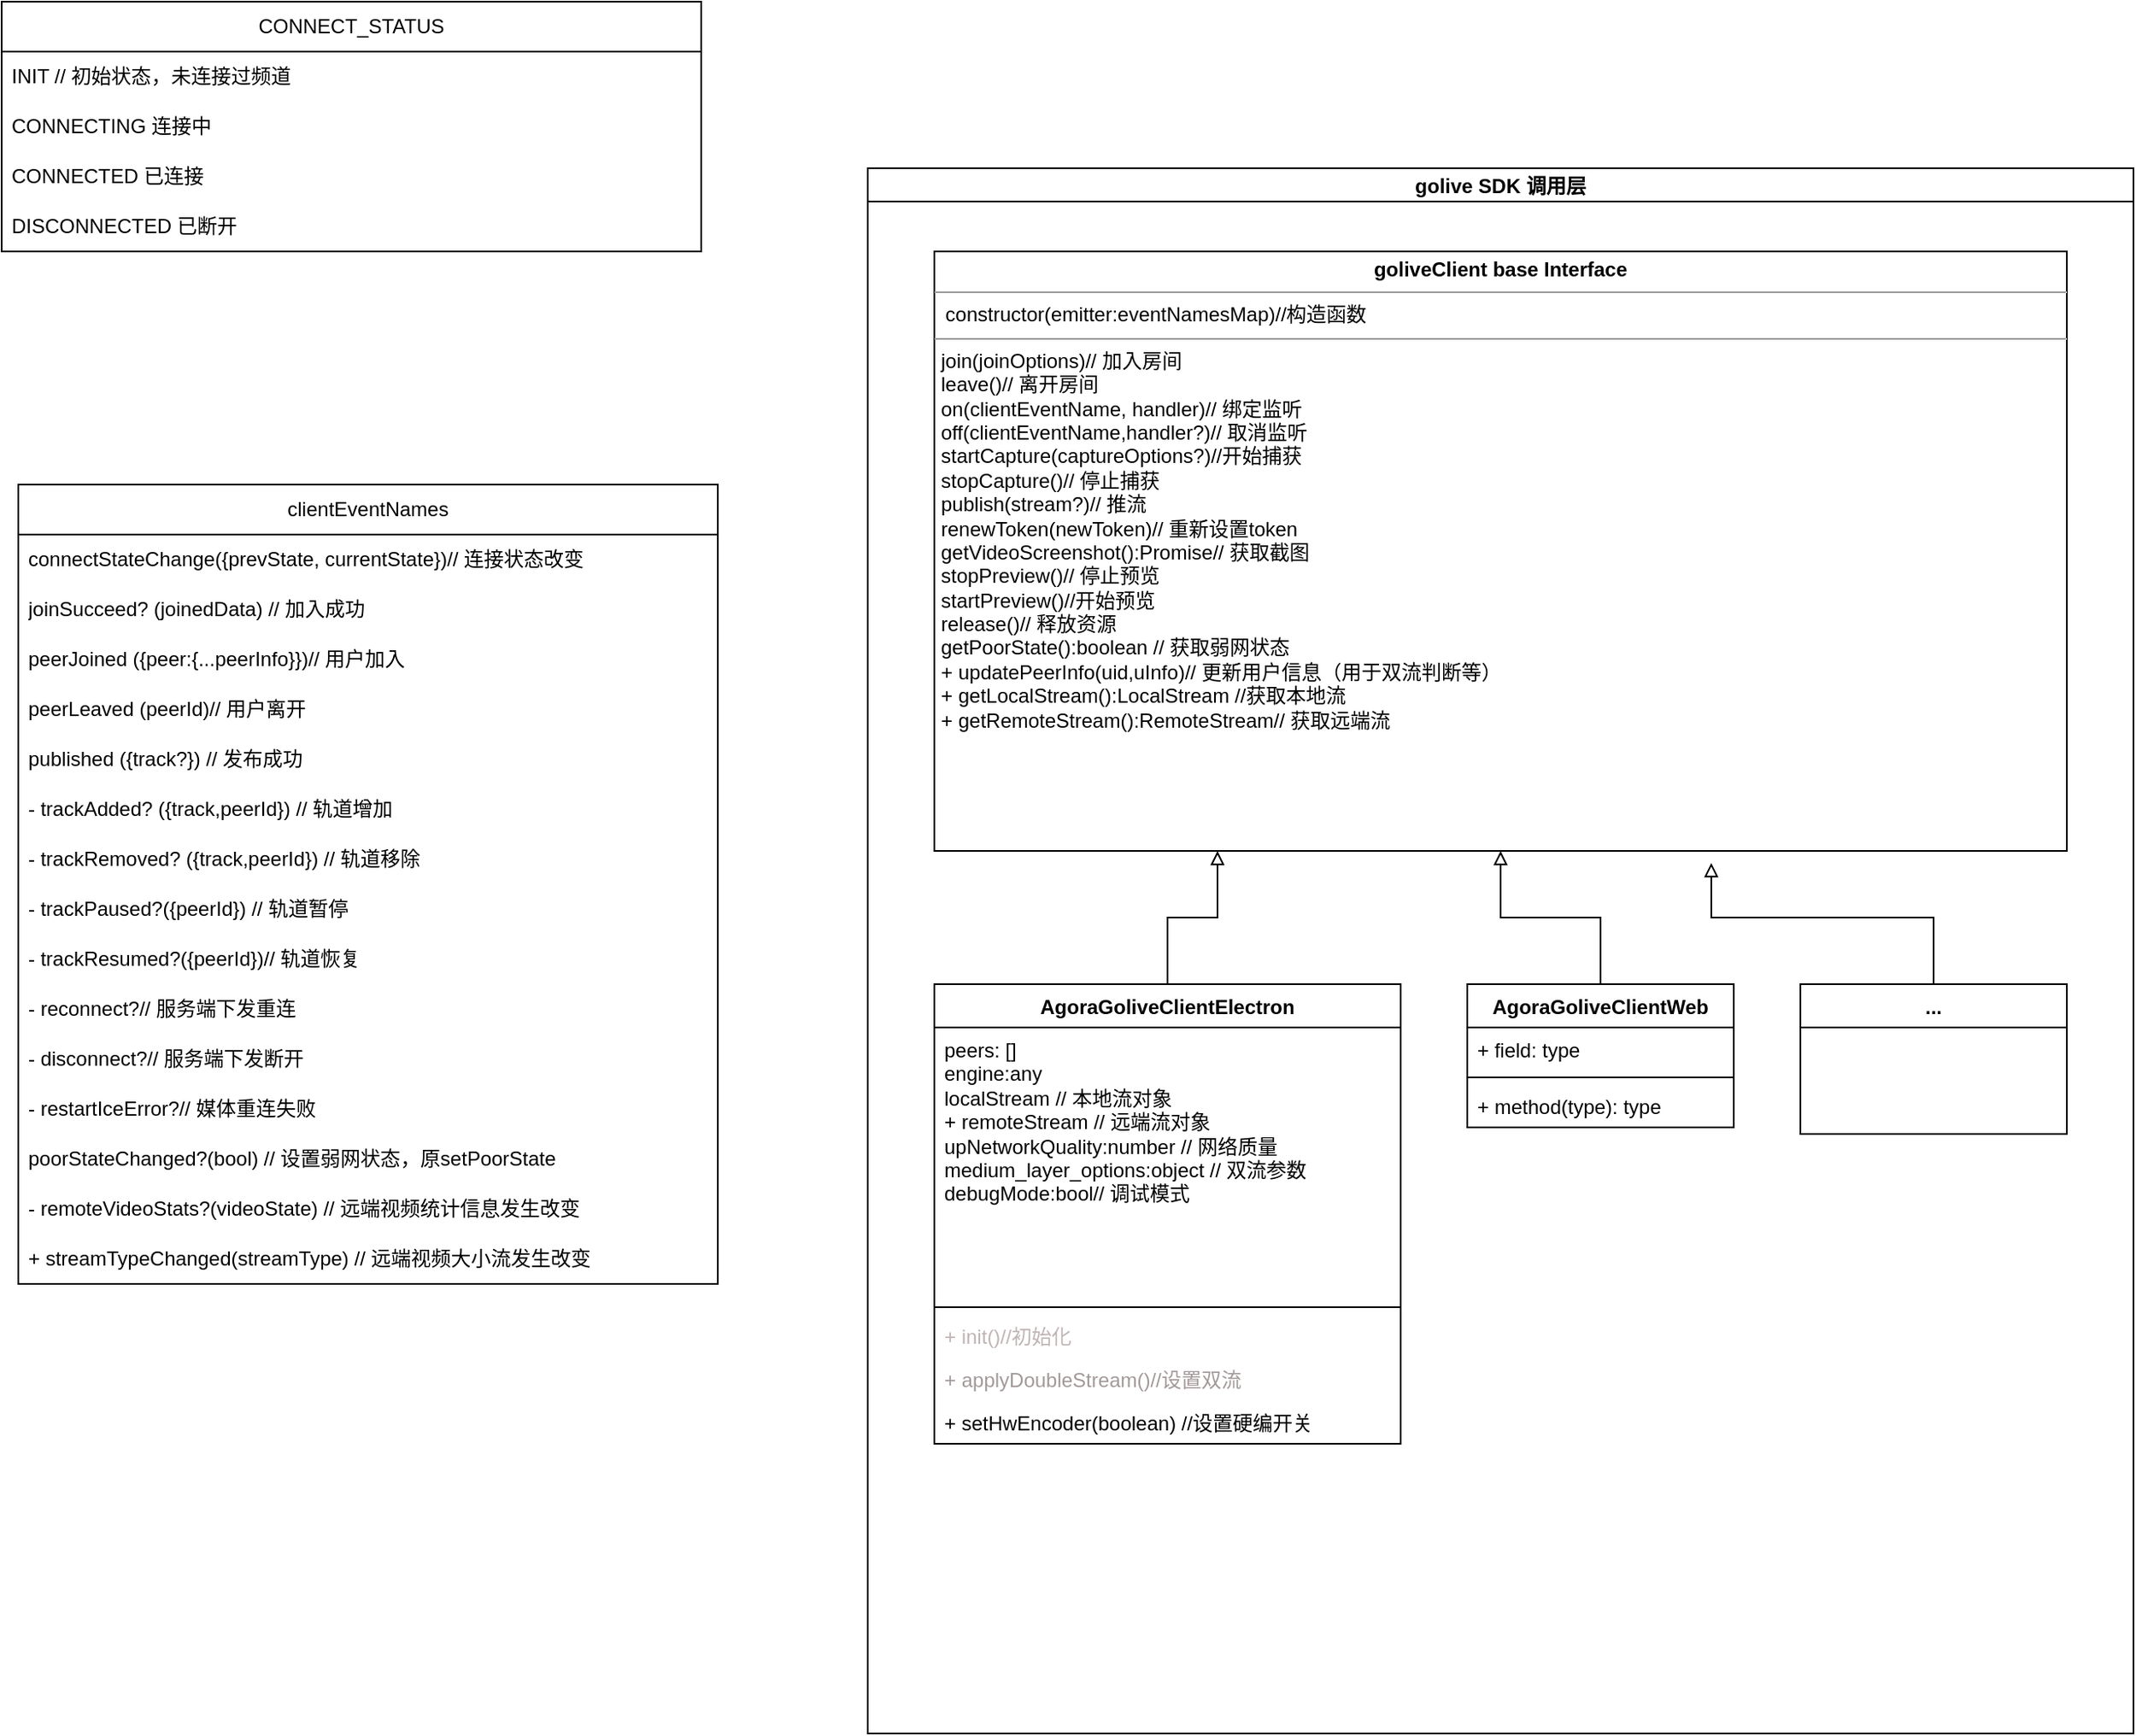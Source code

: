 <mxfile version="22.1.18" type="github">
  <diagram id="C5RBs43oDa-KdzZeNtuy" name="Page-1">
    <mxGraphModel dx="1050" dy="530" grid="1" gridSize="10" guides="1" tooltips="1" connect="1" arrows="1" fold="1" page="1" pageScale="1" pageWidth="827" pageHeight="1169" math="0" shadow="0">
      <root>
        <mxCell id="WIyWlLk6GJQsqaUBKTNV-0" />
        <mxCell id="WIyWlLk6GJQsqaUBKTNV-1" parent="WIyWlLk6GJQsqaUBKTNV-0" />
        <mxCell id="pRe1ASIrNN6ZLIfWkAg_-0" value="golive SDK 调用层" style="swimlane;startSize=20;horizontal=1;containerType=tree;" parent="WIyWlLk6GJQsqaUBKTNV-1" vertex="1">
          <mxGeometry x="560" y="910" width="760" height="940" as="geometry" />
        </mxCell>
        <mxCell id="pRe1ASIrNN6ZLIfWkAg_-1" value="&lt;p style=&quot;margin:0px;margin-top:4px;text-align:center;&quot;&gt;&lt;b&gt;goliveClient base Interface&lt;/b&gt;&lt;/p&gt;&lt;hr size=&quot;1&quot;&gt;&lt;p style=&quot;margin:0px;margin-left:4px;&quot;&gt;&lt;/p&gt;&amp;nbsp; constructor(emitter:eventNamesMap)//构造函数&lt;hr size=&quot;1&quot;&gt;&lt;p style=&quot;margin:0px;margin-left:4px;&quot;&gt;join(joinOptions)// 加入房间&lt;br&gt;leave()// 离开房间&lt;/p&gt;&lt;p style=&quot;margin:0px;margin-left:4px;&quot;&gt;on(clientEventName, handler)// 绑定监听&lt;/p&gt;&lt;p style=&quot;margin:0px;margin-left:4px;&quot;&gt;off(clientEventName,handler?)// 取消监听&lt;/p&gt;&lt;p style=&quot;margin:0px;margin-left:4px;&quot;&gt;startCapture(captureOptions?)//开始捕获&lt;/p&gt;&lt;p style=&quot;margin:0px;margin-left:4px;&quot;&gt;stopCapture()// 停止捕获&lt;/p&gt;&lt;p style=&quot;margin:0px;margin-left:4px;&quot;&gt;publish(stream?)// 推流&lt;/p&gt;&lt;p style=&quot;margin:0px;margin-left:4px;&quot;&gt;renewToken(newToken)// 重新设置token&lt;/p&gt;&lt;p style=&quot;margin:0px;margin-left:4px;&quot;&gt;getVideoScreenshot():Promise// 获取截图&lt;/p&gt;&lt;p style=&quot;margin:0px;margin-left:4px;&quot;&gt;stopPreview()// 停止预览&lt;/p&gt;&lt;p style=&quot;margin:0px;margin-left:4px;&quot;&gt;startPreview()//开始预览&lt;/p&gt;&lt;p style=&quot;margin:0px;margin-left:4px;&quot;&gt;release()// 释放资源&lt;/p&gt;&lt;p style=&quot;margin:0px;margin-left:4px;&quot;&gt;getPoorState():boolean // 获取弱网状态&lt;br&gt;&lt;/p&gt;&lt;p style=&quot;margin:0px;margin-left:4px;&quot;&gt;+ updatePeerInfo(uid,uInfo)// 更新用户信息（用于双流判断等）&lt;/p&gt;&lt;p style=&quot;margin:0px;margin-left:4px;&quot;&gt;+ getLocalStream():LocalStream //获取本地流&lt;/p&gt;&lt;p style=&quot;margin:0px;margin-left:4px;&quot;&gt;+ getRemoteStream():RemoteStream// 获取远端流&lt;/p&gt;" style="verticalAlign=top;align=left;overflow=fill;fontSize=12;fontFamily=Helvetica;html=1;whiteSpace=wrap;" parent="pRe1ASIrNN6ZLIfWkAg_-0" vertex="1">
          <mxGeometry x="40" y="50" width="680" height="360" as="geometry" />
        </mxCell>
        <mxCell id="pRe1ASIrNN6ZLIfWkAg_-2" style="edgeStyle=orthogonalEdgeStyle;rounded=0;orthogonalLoop=1;jettySize=auto;html=1;exitX=0.5;exitY=0;exitDx=0;exitDy=0;entryX=0.25;entryY=1;entryDx=0;entryDy=0;endArrow=block;endFill=0;" parent="pRe1ASIrNN6ZLIfWkAg_-0" source="pRe1ASIrNN6ZLIfWkAg_-3" target="pRe1ASIrNN6ZLIfWkAg_-1" edge="1">
          <mxGeometry relative="1" as="geometry" />
        </mxCell>
        <mxCell id="pRe1ASIrNN6ZLIfWkAg_-3" value="AgoraGoliveClientElectron" style="swimlane;fontStyle=1;align=center;verticalAlign=top;childLayout=stackLayout;horizontal=1;startSize=26;horizontalStack=0;resizeParent=1;resizeParentMax=0;resizeLast=0;collapsible=1;marginBottom=0;whiteSpace=wrap;html=1;" parent="pRe1ASIrNN6ZLIfWkAg_-0" vertex="1">
          <mxGeometry x="40" y="490" width="280" height="276" as="geometry">
            <mxRectangle x="70" y="307" width="160" height="30" as="alternateBounds" />
          </mxGeometry>
        </mxCell>
        <mxCell id="pRe1ASIrNN6ZLIfWkAg_-4" value="peers: []&lt;br&gt;engine:any&lt;br&gt;localStream // 本地流对象&lt;br&gt;+ remoteStream // 远端流对象&lt;br&gt;upNetworkQuality:number // 网络质量&lt;br&gt;medium_layer_options:object // 双流参数&lt;br&gt;debugMode:bool// 调试模式" style="text;strokeColor=none;fillColor=none;align=left;verticalAlign=top;spacingLeft=4;spacingRight=4;overflow=hidden;rotatable=0;points=[[0,0.5],[1,0.5]];portConstraint=eastwest;whiteSpace=wrap;html=1;" parent="pRe1ASIrNN6ZLIfWkAg_-3" vertex="1">
          <mxGeometry y="26" width="280" height="164" as="geometry" />
        </mxCell>
        <mxCell id="pRe1ASIrNN6ZLIfWkAg_-5" value="" style="line;strokeWidth=1;fillColor=none;align=left;verticalAlign=middle;spacingTop=-1;spacingLeft=3;spacingRight=3;rotatable=0;labelPosition=right;points=[];portConstraint=eastwest;strokeColor=inherit;" parent="pRe1ASIrNN6ZLIfWkAg_-3" vertex="1">
          <mxGeometry y="190" width="280" height="8" as="geometry" />
        </mxCell>
        <mxCell id="pRe1ASIrNN6ZLIfWkAg_-18" value="&lt;font color=&quot;#c0b4b4&quot;&gt;+ init&lt;span style=&quot;background-color: initial;&quot;&gt;()//初始化&lt;/span&gt;&lt;/font&gt;" style="text;strokeColor=none;fillColor=none;align=left;verticalAlign=top;spacingLeft=4;spacingRight=4;overflow=hidden;rotatable=0;points=[[0,0.5],[1,0.5]];portConstraint=eastwest;whiteSpace=wrap;html=1;" parent="pRe1ASIrNN6ZLIfWkAg_-3" vertex="1">
          <mxGeometry y="198" width="280" height="26" as="geometry" />
        </mxCell>
        <mxCell id="pRe1ASIrNN6ZLIfWkAg_-6" value="&lt;font color=&quot;#a39999&quot;&gt;+&amp;nbsp;applyDoubleStream()//设置双流&lt;/font&gt;" style="text;strokeColor=none;fillColor=none;align=left;verticalAlign=top;spacingLeft=4;spacingRight=4;overflow=hidden;rotatable=0;points=[[0,0.5],[1,0.5]];portConstraint=eastwest;whiteSpace=wrap;html=1;" parent="pRe1ASIrNN6ZLIfWkAg_-3" vertex="1">
          <mxGeometry y="224" width="280" height="26" as="geometry" />
        </mxCell>
        <mxCell id="pRe1ASIrNN6ZLIfWkAg_-19" value="+&amp;nbsp;setHwEncoder(boolean) //设置硬编开关" style="text;strokeColor=none;fillColor=none;align=left;verticalAlign=top;spacingLeft=4;spacingRight=4;overflow=hidden;rotatable=0;points=[[0,0.5],[1,0.5]];portConstraint=eastwest;whiteSpace=wrap;html=1;" parent="pRe1ASIrNN6ZLIfWkAg_-3" vertex="1">
          <mxGeometry y="250" width="280" height="26" as="geometry" />
        </mxCell>
        <mxCell id="pRe1ASIrNN6ZLIfWkAg_-7" style="edgeStyle=orthogonalEdgeStyle;rounded=0;orthogonalLoop=1;jettySize=auto;html=1;exitX=0.5;exitY=0;exitDx=0;exitDy=0;entryX=0.5;entryY=1;entryDx=0;entryDy=0;strokeWidth=1;endArrow=block;endFill=0;" parent="pRe1ASIrNN6ZLIfWkAg_-0" source="pRe1ASIrNN6ZLIfWkAg_-8" target="pRe1ASIrNN6ZLIfWkAg_-1" edge="1">
          <mxGeometry relative="1" as="geometry" />
        </mxCell>
        <mxCell id="pRe1ASIrNN6ZLIfWkAg_-8" value="AgoraGoliveClientWeb" style="swimlane;fontStyle=1;align=center;verticalAlign=top;childLayout=stackLayout;horizontal=1;startSize=26;horizontalStack=0;resizeParent=1;resizeParentMax=0;resizeLast=0;collapsible=1;marginBottom=0;whiteSpace=wrap;html=1;" parent="pRe1ASIrNN6ZLIfWkAg_-0" vertex="1">
          <mxGeometry x="360" y="490" width="160" height="86" as="geometry" />
        </mxCell>
        <mxCell id="pRe1ASIrNN6ZLIfWkAg_-9" value="+ field: type" style="text;strokeColor=none;fillColor=none;align=left;verticalAlign=top;spacingLeft=4;spacingRight=4;overflow=hidden;rotatable=0;points=[[0,0.5],[1,0.5]];portConstraint=eastwest;whiteSpace=wrap;html=1;" parent="pRe1ASIrNN6ZLIfWkAg_-8" vertex="1">
          <mxGeometry y="26" width="160" height="26" as="geometry" />
        </mxCell>
        <mxCell id="pRe1ASIrNN6ZLIfWkAg_-10" value="" style="line;strokeWidth=1;fillColor=none;align=left;verticalAlign=middle;spacingTop=-1;spacingLeft=3;spacingRight=3;rotatable=0;labelPosition=right;points=[];portConstraint=eastwest;strokeColor=inherit;" parent="pRe1ASIrNN6ZLIfWkAg_-8" vertex="1">
          <mxGeometry y="52" width="160" height="8" as="geometry" />
        </mxCell>
        <mxCell id="pRe1ASIrNN6ZLIfWkAg_-11" value="+ method(type): type" style="text;strokeColor=none;fillColor=none;align=left;verticalAlign=top;spacingLeft=4;spacingRight=4;overflow=hidden;rotatable=0;points=[[0,0.5],[1,0.5]];portConstraint=eastwest;whiteSpace=wrap;html=1;" parent="pRe1ASIrNN6ZLIfWkAg_-8" vertex="1">
          <mxGeometry y="60" width="160" height="26" as="geometry" />
        </mxCell>
        <mxCell id="pRe1ASIrNN6ZLIfWkAg_-12" value="..." style="swimlane;fontStyle=1;align=center;verticalAlign=top;childLayout=stackLayout;horizontal=1;startSize=26;horizontalStack=0;resizeParent=1;resizeParentMax=0;resizeLast=0;collapsible=1;marginBottom=0;whiteSpace=wrap;html=1;strokeColor=default;" parent="pRe1ASIrNN6ZLIfWkAg_-0" vertex="1">
          <mxGeometry x="560" y="490" width="160" height="90" as="geometry" />
        </mxCell>
        <mxCell id="pRe1ASIrNN6ZLIfWkAg_-13" style="edgeStyle=orthogonalEdgeStyle;rounded=0;orthogonalLoop=1;jettySize=auto;html=1;exitX=0.5;exitY=0;exitDx=0;exitDy=0;entryX=0.686;entryY=1.02;entryDx=0;entryDy=0;entryPerimeter=0;endArrow=block;endFill=0;" parent="pRe1ASIrNN6ZLIfWkAg_-0" source="pRe1ASIrNN6ZLIfWkAg_-12" target="pRe1ASIrNN6ZLIfWkAg_-1" edge="1">
          <mxGeometry relative="1" as="geometry" />
        </mxCell>
        <mxCell id="pRe1ASIrNN6ZLIfWkAg_-20" value="clientEventNames" style="swimlane;fontStyle=0;childLayout=stackLayout;horizontal=1;startSize=30;horizontalStack=0;resizeParent=1;resizeParentMax=0;resizeLast=0;collapsible=1;marginBottom=0;whiteSpace=wrap;html=1;" parent="WIyWlLk6GJQsqaUBKTNV-1" vertex="1">
          <mxGeometry x="50" y="1100" width="420" height="480" as="geometry" />
        </mxCell>
        <mxCell id="pRe1ASIrNN6ZLIfWkAg_-21" value="connectStateChange({prevState, currentState&lt;span style=&quot;background-color: initial;&quot;&gt;})// 连接状态改变&lt;/span&gt;" style="text;strokeColor=none;fillColor=none;align=left;verticalAlign=middle;spacingLeft=4;spacingRight=4;overflow=hidden;points=[[0,0.5],[1,0.5]];portConstraint=eastwest;rotatable=0;whiteSpace=wrap;html=1;" parent="pRe1ASIrNN6ZLIfWkAg_-20" vertex="1">
          <mxGeometry y="30" width="420" height="30" as="geometry" />
        </mxCell>
        <mxCell id="pRe1ASIrNN6ZLIfWkAg_-22" value="joinSucceed? (joinedData) // 加入成功" style="text;strokeColor=none;fillColor=none;align=left;verticalAlign=middle;spacingLeft=4;spacingRight=4;overflow=hidden;points=[[0,0.5],[1,0.5]];portConstraint=eastwest;rotatable=0;whiteSpace=wrap;html=1;" parent="pRe1ASIrNN6ZLIfWkAg_-20" vertex="1">
          <mxGeometry y="60" width="420" height="30" as="geometry" />
        </mxCell>
        <mxCell id="pRe1ASIrNN6ZLIfWkAg_-23" value="peerJoined ({peer:{...peerInfo}})// 用户加入" style="text;strokeColor=none;fillColor=none;align=left;verticalAlign=middle;spacingLeft=4;spacingRight=4;overflow=hidden;points=[[0,0.5],[1,0.5]];portConstraint=eastwest;rotatable=0;whiteSpace=wrap;html=1;" parent="pRe1ASIrNN6ZLIfWkAg_-20" vertex="1">
          <mxGeometry y="90" width="420" height="30" as="geometry" />
        </mxCell>
        <mxCell id="pRe1ASIrNN6ZLIfWkAg_-29" value="peerLeaved (peerId)// 用户离开" style="text;strokeColor=none;fillColor=none;align=left;verticalAlign=middle;spacingLeft=4;spacingRight=4;overflow=hidden;points=[[0,0.5],[1,0.5]];portConstraint=eastwest;rotatable=0;whiteSpace=wrap;html=1;" parent="pRe1ASIrNN6ZLIfWkAg_-20" vertex="1">
          <mxGeometry y="120" width="420" height="30" as="geometry" />
        </mxCell>
        <mxCell id="pRe1ASIrNN6ZLIfWkAg_-24" value="published ({track?}) // 发布成功" style="text;strokeColor=none;fillColor=none;align=left;verticalAlign=middle;spacingLeft=4;spacingRight=4;overflow=hidden;points=[[0,0.5],[1,0.5]];portConstraint=eastwest;rotatable=0;whiteSpace=wrap;html=1;" parent="pRe1ASIrNN6ZLIfWkAg_-20" vertex="1">
          <mxGeometry y="150" width="420" height="30" as="geometry" />
        </mxCell>
        <mxCell id="pRe1ASIrNN6ZLIfWkAg_-28" value="- trackAdded? ({track,peerId}) // 轨道增加" style="text;strokeColor=none;fillColor=none;align=left;verticalAlign=middle;spacingLeft=4;spacingRight=4;overflow=hidden;points=[[0,0.5],[1,0.5]];portConstraint=eastwest;rotatable=0;whiteSpace=wrap;html=1;" parent="pRe1ASIrNN6ZLIfWkAg_-20" vertex="1">
          <mxGeometry y="180" width="420" height="30" as="geometry" />
        </mxCell>
        <mxCell id="pRe1ASIrNN6ZLIfWkAg_-25" value="- trackRemoved? ({track,peerId}) // 轨道移除" style="text;strokeColor=none;fillColor=none;align=left;verticalAlign=middle;spacingLeft=4;spacingRight=4;overflow=hidden;points=[[0,0.5],[1,0.5]];portConstraint=eastwest;rotatable=0;whiteSpace=wrap;html=1;" parent="pRe1ASIrNN6ZLIfWkAg_-20" vertex="1">
          <mxGeometry y="210" width="420" height="30" as="geometry" />
        </mxCell>
        <mxCell id="pRe1ASIrNN6ZLIfWkAg_-27" value="- trackPaused?({peerId}) // 轨道暂停" style="text;strokeColor=none;fillColor=none;align=left;verticalAlign=middle;spacingLeft=4;spacingRight=4;overflow=hidden;points=[[0,0.5],[1,0.5]];portConstraint=eastwest;rotatable=0;whiteSpace=wrap;html=1;" parent="pRe1ASIrNN6ZLIfWkAg_-20" vertex="1">
          <mxGeometry y="240" width="420" height="30" as="geometry" />
        </mxCell>
        <mxCell id="pRe1ASIrNN6ZLIfWkAg_-26" value="- trackResumed?({peerId})// 轨道恢复" style="text;strokeColor=none;fillColor=none;align=left;verticalAlign=middle;spacingLeft=4;spacingRight=4;overflow=hidden;points=[[0,0.5],[1,0.5]];portConstraint=eastwest;rotatable=0;whiteSpace=wrap;html=1;" parent="pRe1ASIrNN6ZLIfWkAg_-20" vertex="1">
          <mxGeometry y="270" width="420" height="30" as="geometry" />
        </mxCell>
        <mxCell id="pRe1ASIrNN6ZLIfWkAg_-44" value="- reconnect?// 服务端下发重连" style="text;strokeColor=none;fillColor=none;align=left;verticalAlign=middle;spacingLeft=4;spacingRight=4;overflow=hidden;points=[[0,0.5],[1,0.5]];portConstraint=eastwest;rotatable=0;whiteSpace=wrap;html=1;" parent="pRe1ASIrNN6ZLIfWkAg_-20" vertex="1">
          <mxGeometry y="300" width="420" height="30" as="geometry" />
        </mxCell>
        <mxCell id="pRe1ASIrNN6ZLIfWkAg_-30" value="- disconnect?// 服务端下发断开" style="text;strokeColor=none;fillColor=none;align=left;verticalAlign=middle;spacingLeft=4;spacingRight=4;overflow=hidden;points=[[0,0.5],[1,0.5]];portConstraint=eastwest;rotatable=0;whiteSpace=wrap;html=1;" parent="pRe1ASIrNN6ZLIfWkAg_-20" vertex="1">
          <mxGeometry y="330" width="420" height="30" as="geometry" />
        </mxCell>
        <mxCell id="pRe1ASIrNN6ZLIfWkAg_-43" value="- restartIceError?// 媒体重连失败" style="text;strokeColor=none;fillColor=none;align=left;verticalAlign=middle;spacingLeft=4;spacingRight=4;overflow=hidden;points=[[0,0.5],[1,0.5]];portConstraint=eastwest;rotatable=0;whiteSpace=wrap;html=1;" parent="pRe1ASIrNN6ZLIfWkAg_-20" vertex="1">
          <mxGeometry y="360" width="420" height="30" as="geometry" />
        </mxCell>
        <mxCell id="BGoqOCC51lGEYGqtlW3F-2" value="poorStateChanged?(bool) // 设置弱网状态，原setPoorState" style="text;strokeColor=none;fillColor=none;align=left;verticalAlign=middle;spacingLeft=4;spacingRight=4;overflow=hidden;points=[[0,0.5],[1,0.5]];portConstraint=eastwest;rotatable=0;whiteSpace=wrap;html=1;" vertex="1" parent="pRe1ASIrNN6ZLIfWkAg_-20">
          <mxGeometry y="390" width="420" height="30" as="geometry" />
        </mxCell>
        <mxCell id="BGoqOCC51lGEYGqtlW3F-3" value="- remoteVideoStats?(videoState) // 远端视频统计信息发生改变" style="text;strokeColor=none;fillColor=none;align=left;verticalAlign=middle;spacingLeft=4;spacingRight=4;overflow=hidden;points=[[0,0.5],[1,0.5]];portConstraint=eastwest;rotatable=0;whiteSpace=wrap;html=1;" vertex="1" parent="pRe1ASIrNN6ZLIfWkAg_-20">
          <mxGeometry y="420" width="420" height="30" as="geometry" />
        </mxCell>
        <mxCell id="BGoqOCC51lGEYGqtlW3F-4" value="+ streamTypeChanged(streamType) // 远端视频大小流发生改变" style="text;strokeColor=none;fillColor=none;align=left;verticalAlign=middle;spacingLeft=4;spacingRight=4;overflow=hidden;points=[[0,0.5],[1,0.5]];portConstraint=eastwest;rotatable=0;whiteSpace=wrap;html=1;" vertex="1" parent="pRe1ASIrNN6ZLIfWkAg_-20">
          <mxGeometry y="450" width="420" height="30" as="geometry" />
        </mxCell>
        <mxCell id="pRe1ASIrNN6ZLIfWkAg_-32" value="CONNECT_STATUS" style="swimlane;fontStyle=0;childLayout=stackLayout;horizontal=1;startSize=30;horizontalStack=0;resizeParent=1;resizeParentMax=0;resizeLast=0;collapsible=1;marginBottom=0;whiteSpace=wrap;html=1;" parent="WIyWlLk6GJQsqaUBKTNV-1" vertex="1">
          <mxGeometry x="40" y="810" width="420" height="150" as="geometry" />
        </mxCell>
        <mxCell id="pRe1ASIrNN6ZLIfWkAg_-33" value="&lt;span style=&quot;background-color: initial;&quot;&gt;INIT // 初始状态，未连接过频道&lt;/span&gt;" style="text;strokeColor=none;fillColor=none;align=left;verticalAlign=middle;spacingLeft=4;spacingRight=4;overflow=hidden;points=[[0,0.5],[1,0.5]];portConstraint=eastwest;rotatable=0;whiteSpace=wrap;html=1;" parent="pRe1ASIrNN6ZLIfWkAg_-32" vertex="1">
          <mxGeometry y="30" width="420" height="30" as="geometry" />
        </mxCell>
        <mxCell id="pRe1ASIrNN6ZLIfWkAg_-34" value="CONNECTING 连接中" style="text;strokeColor=none;fillColor=none;align=left;verticalAlign=middle;spacingLeft=4;spacingRight=4;overflow=hidden;points=[[0,0.5],[1,0.5]];portConstraint=eastwest;rotatable=0;whiteSpace=wrap;html=1;" parent="pRe1ASIrNN6ZLIfWkAg_-32" vertex="1">
          <mxGeometry y="60" width="420" height="30" as="geometry" />
        </mxCell>
        <mxCell id="pRe1ASIrNN6ZLIfWkAg_-35" value="CONNECTED 已连接" style="text;strokeColor=none;fillColor=none;align=left;verticalAlign=middle;spacingLeft=4;spacingRight=4;overflow=hidden;points=[[0,0.5],[1,0.5]];portConstraint=eastwest;rotatable=0;whiteSpace=wrap;html=1;" parent="pRe1ASIrNN6ZLIfWkAg_-32" vertex="1">
          <mxGeometry y="90" width="420" height="30" as="geometry" />
        </mxCell>
        <mxCell id="pRe1ASIrNN6ZLIfWkAg_-36" value="DISCONNECTED 已断开" style="text;strokeColor=none;fillColor=none;align=left;verticalAlign=middle;spacingLeft=4;spacingRight=4;overflow=hidden;points=[[0,0.5],[1,0.5]];portConstraint=eastwest;rotatable=0;whiteSpace=wrap;html=1;" parent="pRe1ASIrNN6ZLIfWkAg_-32" vertex="1">
          <mxGeometry y="120" width="420" height="30" as="geometry" />
        </mxCell>
      </root>
    </mxGraphModel>
  </diagram>
</mxfile>

